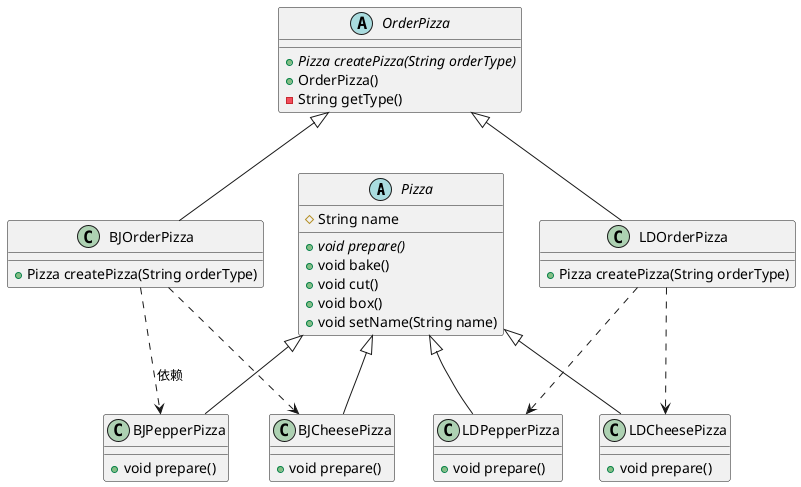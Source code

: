 @startuml
'https://plantuml.com/class-diagram

abstract class Pizza {
    #String name
    +{abstract} void prepare()
    +void bake()
    +void cut()
    +void box()
    +void setName(String name)
}

class BJCheesePizza extends Pizza {
    +void prepare()
}

class BJPepperPizza extends Pizza {
    +void prepare()
}

class LDCheesePizza extends Pizza {
    +void prepare()
}

class LDPepperPizza extends Pizza {
    +void prepare()
}

abstract class OrderPizza {
    +{abstract} Pizza createPizza(String orderType)
    +OrderPizza()
    -String getType()
}

class BJOrderPizza extends OrderPizza {
    +Pizza createPizza(String orderType)
}

class LDOrderPizza extends OrderPizza {
    +Pizza createPizza(String orderType)
}

BJOrderPizza ..> BJCheesePizza
BJOrderPizza ..> BJPepperPizza : 依赖
LDOrderPizza ..> LDCheesePizza
LDOrderPizza ..> LDPepperPizza
@enduml
